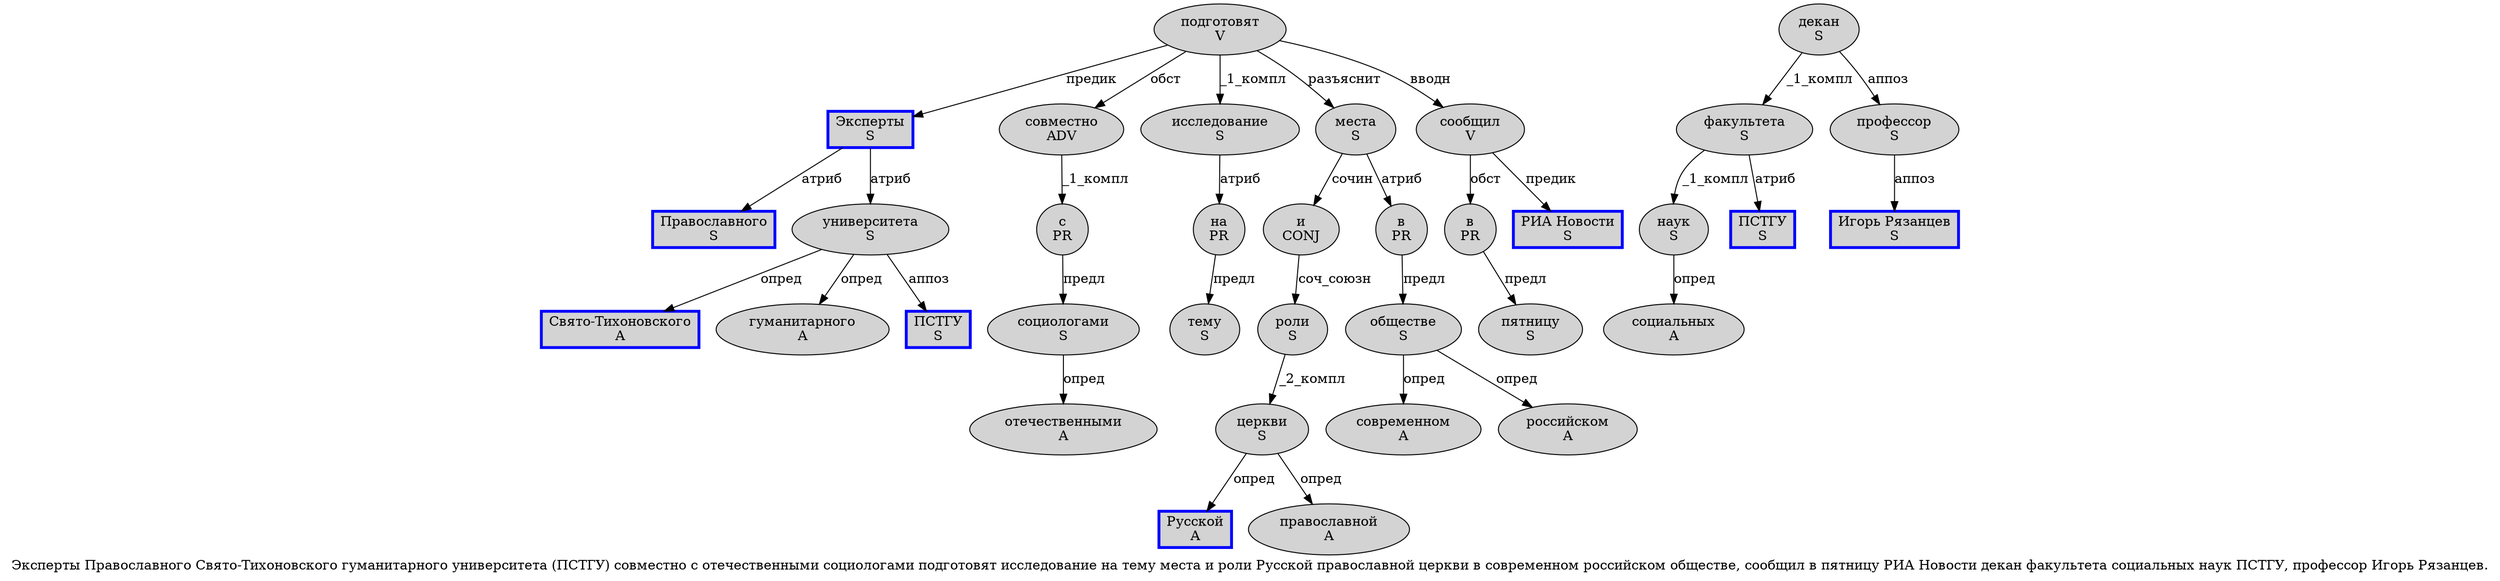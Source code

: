 digraph SENTENCE_153 {
	graph [label="Эксперты Православного Свято-Тихоновского гуманитарного университета (ПСТГУ) совместно с отечественными социологами подготовят исследование на тему места и роли Русской православной церкви в современном российском обществе, сообщил в пятницу РИА Новости декан факультета социальных наук ПСТГУ, профессор Игорь Рязанцев."]
	node [style=filled]
		0 [label="Эксперты
S" color=blue fillcolor=lightgray penwidth=3 shape=box]
		1 [label="Православного
S" color=blue fillcolor=lightgray penwidth=3 shape=box]
		2 [label="Свято-Тихоновского
A" color=blue fillcolor=lightgray penwidth=3 shape=box]
		3 [label="гуманитарного
A" color="" fillcolor=lightgray penwidth=1 shape=ellipse]
		4 [label="университета
S" color="" fillcolor=lightgray penwidth=1 shape=ellipse]
		6 [label="ПСТГУ
S" color=blue fillcolor=lightgray penwidth=3 shape=box]
		8 [label="совместно
ADV" color="" fillcolor=lightgray penwidth=1 shape=ellipse]
		9 [label="с
PR" color="" fillcolor=lightgray penwidth=1 shape=ellipse]
		10 [label="отечественными
A" color="" fillcolor=lightgray penwidth=1 shape=ellipse]
		11 [label="социологами
S" color="" fillcolor=lightgray penwidth=1 shape=ellipse]
		12 [label="подготовят
V" color="" fillcolor=lightgray penwidth=1 shape=ellipse]
		13 [label="исследование
S" color="" fillcolor=lightgray penwidth=1 shape=ellipse]
		14 [label="на
PR" color="" fillcolor=lightgray penwidth=1 shape=ellipse]
		15 [label="тему
S" color="" fillcolor=lightgray penwidth=1 shape=ellipse]
		16 [label="места
S" color="" fillcolor=lightgray penwidth=1 shape=ellipse]
		17 [label="и
CONJ" color="" fillcolor=lightgray penwidth=1 shape=ellipse]
		18 [label="роли
S" color="" fillcolor=lightgray penwidth=1 shape=ellipse]
		19 [label="Русской
A" color=blue fillcolor=lightgray penwidth=3 shape=box]
		20 [label="православной
A" color="" fillcolor=lightgray penwidth=1 shape=ellipse]
		21 [label="церкви
S" color="" fillcolor=lightgray penwidth=1 shape=ellipse]
		22 [label="в
PR" color="" fillcolor=lightgray penwidth=1 shape=ellipse]
		23 [label="современном
A" color="" fillcolor=lightgray penwidth=1 shape=ellipse]
		24 [label="российском
A" color="" fillcolor=lightgray penwidth=1 shape=ellipse]
		25 [label="обществе
S" color="" fillcolor=lightgray penwidth=1 shape=ellipse]
		27 [label="сообщил
V" color="" fillcolor=lightgray penwidth=1 shape=ellipse]
		28 [label="в
PR" color="" fillcolor=lightgray penwidth=1 shape=ellipse]
		29 [label="пятницу
S" color="" fillcolor=lightgray penwidth=1 shape=ellipse]
		30 [label="РИА Новости
S" color=blue fillcolor=lightgray penwidth=3 shape=box]
		31 [label="декан
S" color="" fillcolor=lightgray penwidth=1 shape=ellipse]
		32 [label="факультета
S" color="" fillcolor=lightgray penwidth=1 shape=ellipse]
		33 [label="социальных
A" color="" fillcolor=lightgray penwidth=1 shape=ellipse]
		34 [label="наук
S" color="" fillcolor=lightgray penwidth=1 shape=ellipse]
		35 [label="ПСТГУ
S" color=blue fillcolor=lightgray penwidth=3 shape=box]
		37 [label="профессор
S" color="" fillcolor=lightgray penwidth=1 shape=ellipse]
		38 [label="Игорь Рязанцев
S" color=blue fillcolor=lightgray penwidth=3 shape=box]
			25 -> 23 [label="опред"]
			25 -> 24 [label="опред"]
			21 -> 19 [label="опред"]
			21 -> 20 [label="опред"]
			11 -> 10 [label="опред"]
			28 -> 29 [label="предл"]
			14 -> 15 [label="предл"]
			37 -> 38 [label="аппоз"]
			16 -> 17 [label="сочин"]
			16 -> 22 [label="атриб"]
			22 -> 25 [label="предл"]
			4 -> 2 [label="опред"]
			4 -> 3 [label="опред"]
			4 -> 6 [label="аппоз"]
			13 -> 14 [label="атриб"]
			32 -> 34 [label="_1_компл"]
			32 -> 35 [label="атриб"]
			18 -> 21 [label="_2_компл"]
			17 -> 18 [label="соч_союзн"]
			27 -> 28 [label="обст"]
			27 -> 30 [label="предик"]
			9 -> 11 [label="предл"]
			12 -> 0 [label="предик"]
			12 -> 8 [label="обст"]
			12 -> 13 [label="_1_компл"]
			12 -> 16 [label="разъяснит"]
			12 -> 27 [label="вводн"]
			31 -> 32 [label="_1_компл"]
			31 -> 37 [label="аппоз"]
			34 -> 33 [label="опред"]
			8 -> 9 [label="_1_компл"]
			0 -> 1 [label="атриб"]
			0 -> 4 [label="атриб"]
}